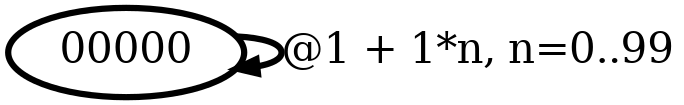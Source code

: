 digraph G {
        node [style=rounded, penwidth=3, fontsize=20, shape=oval];
        "00000" -> "00000" [label="@1 + 1*n, n=0..99", color=black,arrowsize=1,style=bold,penwidth=3,fontsize=20];
}
